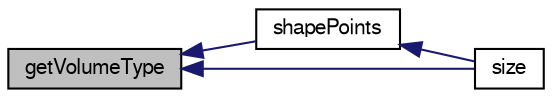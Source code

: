 digraph "getVolumeType"
{
  bgcolor="transparent";
  edge [fontname="FreeSans",fontsize="10",labelfontname="FreeSans",labelfontsize="10"];
  node [fontname="FreeSans",fontsize="10",shape=record];
  rankdir="LR";
  Node88 [label="getVolumeType",height=0.2,width=0.4,color="black", fillcolor="grey75", style="filled", fontcolor="black"];
  Node88 -> Node89 [dir="back",color="midnightblue",fontsize="10",style="solid",fontname="FreeSans"];
  Node89 [label="shapePoints",height=0.2,width=0.4,color="black",URL="$a25030.html#aeef9078dd91d58c4cede06e7a9cee2cb",tooltip="Get representative point cloud for all shapes inside. "];
  Node89 -> Node90 [dir="back",color="midnightblue",fontsize="10",style="solid",fontname="FreeSans"];
  Node90 [label="size",height=0.2,width=0.4,color="black",URL="$a25030.html#a9facbf0a118d395c89884e45a5ca4e4b"];
  Node88 -> Node90 [dir="back",color="midnightblue",fontsize="10",style="solid",fontname="FreeSans"];
}
